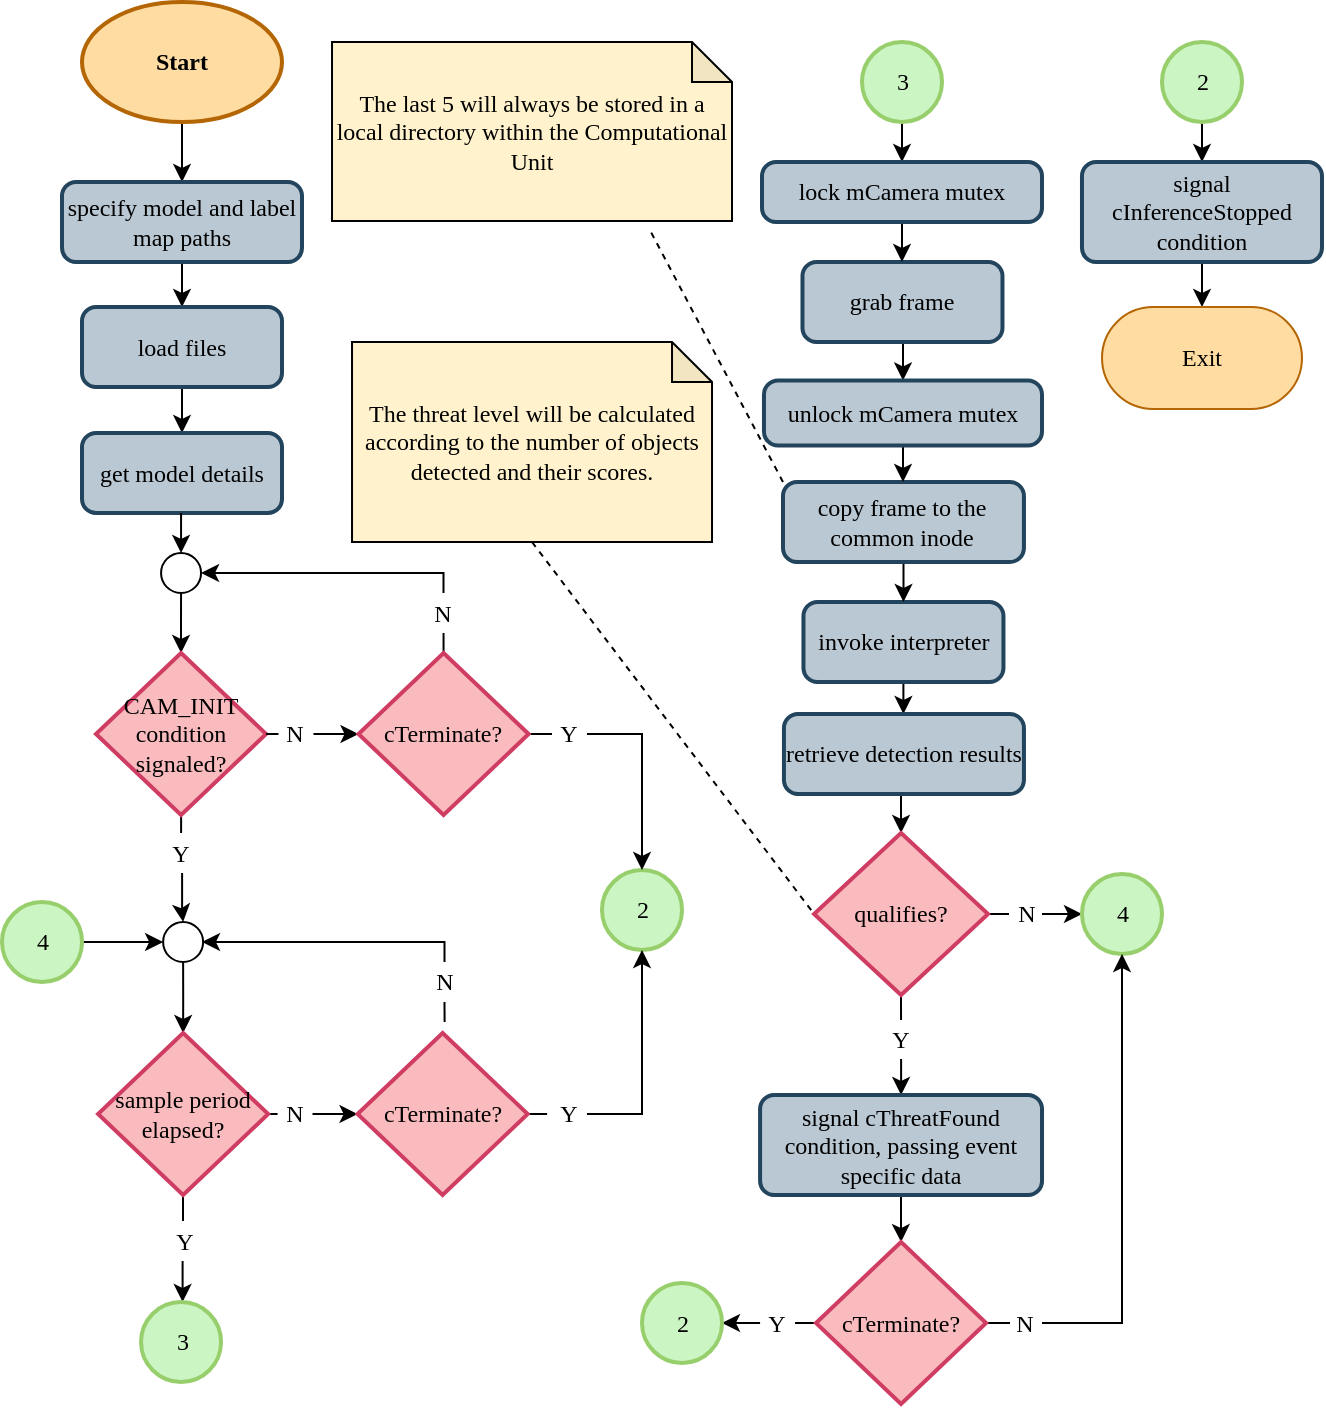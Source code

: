 <mxfile version="13.9.9" type="device"><diagram id="vXdH0S8YqX3_sipvJm4k" name="Page-1"><mxGraphModel dx="1086" dy="846" grid="1" gridSize="10" guides="1" tooltips="1" connect="1" arrows="1" fold="1" page="1" pageScale="1" pageWidth="1169" pageHeight="827" math="0" shadow="0"><root><mxCell id="0"/><mxCell id="1" parent="0"/><mxCell id="vJJRkY_E1fFLDRJeFHy0-17" style="edgeStyle=orthogonalEdgeStyle;rounded=0;orthogonalLoop=1;jettySize=auto;html=1;fontFamily=Consolas;" parent="1" source="vJJRkY_E1fFLDRJeFHy0-15" target="FZDzKJWdcv1jhxUuc68p-1" edge="1"><mxGeometry relative="1" as="geometry"><mxPoint x="400" y="110" as="targetPoint"/></mxGeometry></mxCell><mxCell id="vJJRkY_E1fFLDRJeFHy0-15" value="Start" style="strokeWidth=2;html=1;shape=mxgraph.flowchart.start_1;whiteSpace=wrap;fontStyle=1;strokeColor=#b46504;fillColor=#FFDCA1;fontFamily=Consolas;" parent="1" vertex="1"><mxGeometry x="350" y="20" width="100" height="60" as="geometry"/></mxCell><mxCell id="FZDzKJWdcv1jhxUuc68p-9" style="edgeStyle=orthogonalEdgeStyle;rounded=0;orthogonalLoop=1;jettySize=auto;html=1;" parent="1" source="FZDzKJWdcv1jhxUuc68p-1" target="FZDzKJWdcv1jhxUuc68p-3" edge="1"><mxGeometry relative="1" as="geometry"/></mxCell><mxCell id="FZDzKJWdcv1jhxUuc68p-1" value="specify model and label map paths" style="rounded=1;whiteSpace=wrap;html=1;absoluteArcSize=1;arcSize=14;strokeWidth=2;fillColor=#bac8d3;strokeColor=#23445d;fontFamily=Consolas;" parent="1" vertex="1"><mxGeometry x="340" y="110" width="120" height="40" as="geometry"/></mxCell><mxCell id="FZDzKJWdcv1jhxUuc68p-10" style="edgeStyle=orthogonalEdgeStyle;rounded=0;orthogonalLoop=1;jettySize=auto;html=1;" parent="1" source="FZDzKJWdcv1jhxUuc68p-3" target="FZDzKJWdcv1jhxUuc68p-4" edge="1"><mxGeometry relative="1" as="geometry"/></mxCell><mxCell id="FZDzKJWdcv1jhxUuc68p-3" value="load files" style="rounded=1;whiteSpace=wrap;html=1;absoluteArcSize=1;arcSize=14;strokeWidth=2;fillColor=#bac8d3;strokeColor=#23445d;fontFamily=Consolas;" parent="1" vertex="1"><mxGeometry x="350" y="172.5" width="100" height="40" as="geometry"/></mxCell><mxCell id="FZDzKJWdcv1jhxUuc68p-4" value="get model details" style="rounded=1;whiteSpace=wrap;html=1;absoluteArcSize=1;arcSize=14;strokeWidth=2;fillColor=#bac8d3;strokeColor=#23445d;fontFamily=Consolas;" parent="1" vertex="1"><mxGeometry x="350" y="235.5" width="100" height="40" as="geometry"/></mxCell><mxCell id="z5qR5-7oXWPcl_UgUKL2-1" style="edgeStyle=orthogonalEdgeStyle;rounded=0;orthogonalLoop=1;jettySize=auto;html=1;startArrow=none;startFill=0;endArrow=classic;endFill=1;entryX=0.5;entryY=0;entryDx=0;entryDy=0;entryPerimeter=0;" parent="1" source="z5qR5-7oXWPcl_UgUKL2-5" target="z5qR5-7oXWPcl_UgUKL2-4" edge="1"><mxGeometry relative="1" as="geometry"><Array as="points"><mxPoint x="399.25" y="330.5"/><mxPoint x="399.25" y="330.5"/></Array></mxGeometry></mxCell><mxCell id="z5qR5-7oXWPcl_UgUKL2-2" style="edgeStyle=orthogonalEdgeStyle;rounded=0;orthogonalLoop=1;jettySize=auto;html=1;entryX=0;entryY=0.5;entryDx=0;entryDy=0;startArrow=none;startFill=0;endArrow=classic;endFill=1;entryPerimeter=0;" parent="1" source="z5qR5-7oXWPcl_UgUKL2-7" target="z5qR5-7oXWPcl_UgUKL2-13" edge="1"><mxGeometry relative="1" as="geometry"><Array as="points"><mxPoint x="472.25" y="385.5"/><mxPoint x="497.25" y="386.5"/></Array></mxGeometry></mxCell><mxCell id="z5qR5-7oXWPcl_UgUKL2-3" style="edgeStyle=orthogonalEdgeStyle;rounded=0;orthogonalLoop=1;jettySize=auto;html=1;entryX=0.5;entryY=0;entryDx=0;entryDy=0;startArrow=none;startFill=0;endArrow=none;endFill=0;" parent="1" source="z5qR5-7oXWPcl_UgUKL2-4" target="z5qR5-7oXWPcl_UgUKL2-10" edge="1"><mxGeometry relative="1" as="geometry"><Array as="points"><mxPoint x="399.25" y="435.5"/><mxPoint x="399.25" y="435.5"/></Array></mxGeometry></mxCell><mxCell id="z5qR5-7oXWPcl_UgUKL2-4" value="CAM_INIT condition signaled?" style="strokeWidth=2;html=1;shape=mxgraph.flowchart.decision;whiteSpace=wrap;fillColor=#FABBBE;strokeColor=#D03D63;fontFamily=Consolas;" parent="1" vertex="1"><mxGeometry x="357" y="345.5" width="85.05" height="81" as="geometry"/></mxCell><mxCell id="z5qR5-7oXWPcl_UgUKL2-5" value="" style="ellipse;whiteSpace=wrap;html=1;aspect=fixed;fontFamily=Consolas;" parent="1" vertex="1"><mxGeometry x="389.53" y="295.5" width="20" height="20" as="geometry"/></mxCell><mxCell id="z5qR5-7oXWPcl_UgUKL2-6" style="edgeStyle=orthogonalEdgeStyle;rounded=0;orthogonalLoop=1;jettySize=auto;html=1;startArrow=none;startFill=0;endArrow=classic;endFill=1;entryX=0.5;entryY=0;entryDx=0;entryDy=0;" parent="1" target="z5qR5-7oXWPcl_UgUKL2-5" edge="1"><mxGeometry relative="1" as="geometry"><mxPoint x="399.53" y="275.5" as="sourcePoint"/><mxPoint x="399.25" y="265.5" as="targetPoint"/><Array as="points"><mxPoint x="399.25" y="275.5"/></Array></mxGeometry></mxCell><mxCell id="z5qR5-7oXWPcl_UgUKL2-7" value="N" style="text;html=1;strokeColor=none;fillColor=none;align=center;verticalAlign=middle;whiteSpace=wrap;rounded=0;fontFamily=Consolas;" parent="1" vertex="1"><mxGeometry x="448.26" y="376" width="17.47" height="20" as="geometry"/></mxCell><mxCell id="z5qR5-7oXWPcl_UgUKL2-8" style="edgeStyle=orthogonalEdgeStyle;rounded=0;orthogonalLoop=1;jettySize=auto;html=1;entryX=0;entryY=0.5;entryDx=0;entryDy=0;startArrow=none;startFill=0;endArrow=none;endFill=0;" parent="1" source="z5qR5-7oXWPcl_UgUKL2-4" target="z5qR5-7oXWPcl_UgUKL2-7" edge="1"><mxGeometry relative="1" as="geometry"><mxPoint x="442.05" y="386.024" as="sourcePoint"/><mxPoint x="409.53" y="315.5" as="targetPoint"/><Array as="points"><mxPoint x="448.25" y="386.5"/><mxPoint x="448.25" y="386.5"/></Array></mxGeometry></mxCell><mxCell id="z5qR5-7oXWPcl_UgUKL2-22" style="edgeStyle=orthogonalEdgeStyle;rounded=0;orthogonalLoop=1;jettySize=auto;html=1;entryX=0.5;entryY=0;entryDx=0;entryDy=0;" parent="1" source="z5qR5-7oXWPcl_UgUKL2-10" target="z5qR5-7oXWPcl_UgUKL2-21" edge="1"><mxGeometry relative="1" as="geometry"><mxPoint x="399.8" y="491" as="sourcePoint"/><Array as="points"/></mxGeometry></mxCell><mxCell id="z5qR5-7oXWPcl_UgUKL2-10" value="Y" style="text;html=1;strokeColor=none;fillColor=none;align=center;verticalAlign=middle;whiteSpace=wrap;rounded=0;fontFamily=Consolas;" parent="1" vertex="1"><mxGeometry x="391.26" y="435.5" width="17.47" height="20" as="geometry"/></mxCell><mxCell id="z5qR5-7oXWPcl_UgUKL2-11" style="edgeStyle=orthogonalEdgeStyle;rounded=0;orthogonalLoop=1;jettySize=auto;html=1;entryX=0.5;entryY=1;entryDx=0;entryDy=0;startArrow=none;startFill=0;endArrow=none;endFill=0;" parent="1" source="z5qR5-7oXWPcl_UgUKL2-13" edge="1"><mxGeometry relative="1" as="geometry"><mxPoint x="530.775" y="335.5" as="targetPoint"/><Array as="points"><mxPoint x="531.25" y="345.5"/><mxPoint x="531.25" y="345.5"/></Array></mxGeometry></mxCell><mxCell id="z5qR5-7oXWPcl_UgUKL2-12" style="edgeStyle=orthogonalEdgeStyle;rounded=0;orthogonalLoop=1;jettySize=auto;html=1;entryX=0;entryY=0.5;entryDx=0;entryDy=0;startArrow=none;startFill=0;endArrow=none;endFill=0;exitX=1;exitY=0.5;exitDx=0;exitDy=0;exitPerimeter=0;" parent="1" source="z5qR5-7oXWPcl_UgUKL2-13" target="z5qR5-7oXWPcl_UgUKL2-18" edge="1"><mxGeometry relative="1" as="geometry"><Array as="points"><mxPoint x="580" y="386"/><mxPoint x="580" y="386"/></Array><mxPoint x="580.43" y="435" as="sourcePoint"/></mxGeometry></mxCell><mxCell id="z5qR5-7oXWPcl_UgUKL2-13" value="cTerminate?" style="strokeWidth=2;html=1;shape=mxgraph.flowchart.decision;whiteSpace=wrap;fillColor=#FABBBE;strokeColor=#D03D63;fontFamily=Consolas;" parent="1" vertex="1"><mxGeometry x="488.25" y="345.5" width="85.05" height="81" as="geometry"/></mxCell><mxCell id="z5qR5-7oXWPcl_UgUKL2-14" style="edgeStyle=orthogonalEdgeStyle;rounded=0;orthogonalLoop=1;jettySize=auto;html=1;entryX=1;entryY=0.5;entryDx=0;entryDy=0;startArrow=none;startFill=0;endArrow=classic;endFill=1;" parent="1" source="z5qR5-7oXWPcl_UgUKL2-15" target="z5qR5-7oXWPcl_UgUKL2-5" edge="1"><mxGeometry relative="1" as="geometry"><Array as="points"><mxPoint x="498.25" y="305.5"/><mxPoint x="498.25" y="305.5"/></Array></mxGeometry></mxCell><mxCell id="z5qR5-7oXWPcl_UgUKL2-15" value="N" style="text;html=1;strokeColor=none;fillColor=none;align=center;verticalAlign=middle;whiteSpace=wrap;rounded=0;fontFamily=Consolas;" parent="1" vertex="1"><mxGeometry x="522.04" y="315.5" width="17.47" height="20" as="geometry"/></mxCell><mxCell id="z5qR5-7oXWPcl_UgUKL2-16" value="2" style="verticalLabelPosition=middle;verticalAlign=middle;html=1;shape=mxgraph.flowchart.on-page_reference;strokeWidth=2;align=center;labelPosition=center;fillColor=#CCF5C4;strokeColor=#98CF6D;fontFamily=Consolas;" parent="1" vertex="1"><mxGeometry x="610" y="454" width="40" height="40" as="geometry"/></mxCell><mxCell id="z5qR5-7oXWPcl_UgUKL2-17" style="edgeStyle=orthogonalEdgeStyle;rounded=0;orthogonalLoop=1;jettySize=auto;html=1;entryX=0.5;entryY=0;entryDx=0;entryDy=0;entryPerimeter=0;startArrow=none;startFill=0;endArrow=classic;endFill=1;" parent="1" source="z5qR5-7oXWPcl_UgUKL2-18" target="z5qR5-7oXWPcl_UgUKL2-16" edge="1"><mxGeometry relative="1" as="geometry"><Array as="points"><mxPoint x="630" y="386"/></Array></mxGeometry></mxCell><mxCell id="z5qR5-7oXWPcl_UgUKL2-18" value="Y" style="text;html=1;strokeColor=none;fillColor=none;align=center;verticalAlign=middle;whiteSpace=wrap;rounded=0;fontFamily=Consolas;" parent="1" vertex="1"><mxGeometry x="585" y="376" width="17.47" height="20" as="geometry"/></mxCell><mxCell id="z5qR5-7oXWPcl_UgUKL2-23" style="edgeStyle=orthogonalEdgeStyle;rounded=0;orthogonalLoop=1;jettySize=auto;html=1;" parent="1" source="z5qR5-7oXWPcl_UgUKL2-21" target="z5qR5-7oXWPcl_UgUKL2-59" edge="1"><mxGeometry relative="1" as="geometry"><mxPoint x="399.765" y="510.0" as="targetPoint"/></mxGeometry></mxCell><mxCell id="z5qR5-7oXWPcl_UgUKL2-21" value="" style="ellipse;whiteSpace=wrap;html=1;aspect=fixed;fontFamily=Consolas;" parent="1" vertex="1"><mxGeometry x="390.56" y="480" width="20" height="20" as="geometry"/></mxCell><mxCell id="z5qR5-7oXWPcl_UgUKL2-25" style="edgeStyle=orthogonalEdgeStyle;rounded=0;orthogonalLoop=1;jettySize=auto;html=1;entryX=0;entryY=0.5;entryDx=0;entryDy=0;" parent="1" source="z5qR5-7oXWPcl_UgUKL2-24" target="z5qR5-7oXWPcl_UgUKL2-21" edge="1"><mxGeometry relative="1" as="geometry"/></mxCell><mxCell id="z5qR5-7oXWPcl_UgUKL2-24" value="4" style="verticalLabelPosition=middle;verticalAlign=middle;html=1;shape=mxgraph.flowchart.on-page_reference;strokeWidth=2;align=center;labelPosition=center;fillColor=#CCF5C4;strokeColor=#98CF6D;fontFamily=Consolas;" parent="1" vertex="1"><mxGeometry x="310.0" y="470" width="40" height="40" as="geometry"/></mxCell><mxCell id="z5qR5-7oXWPcl_UgUKL2-37" style="edgeStyle=orthogonalEdgeStyle;rounded=0;orthogonalLoop=1;jettySize=auto;html=1;endArrow=classic;endFill=1;entryX=0.5;entryY=0;entryDx=0;entryDy=0;exitX=0.5;exitY=1;exitDx=0;exitDy=0;exitPerimeter=0;" parent="1" source="z5qR5-7oXWPcl_UgUKL2-35" target="l7ri1vHig12fp2ApWMcV-38" edge="1"><mxGeometry relative="1" as="geometry"><mxPoint x="770" y="90" as="sourcePoint"/><mxPoint x="760.24" y="109" as="targetPoint"/><Array as="points"><mxPoint x="760" y="90"/><mxPoint x="760" y="90"/></Array></mxGeometry></mxCell><mxCell id="z5qR5-7oXWPcl_UgUKL2-35" value="3" style="verticalLabelPosition=middle;verticalAlign=middle;html=1;shape=mxgraph.flowchart.on-page_reference;strokeWidth=2;align=center;labelPosition=center;fillColor=#CCF5C4;strokeColor=#98CF6D;fontFamily=Consolas;" parent="1" vertex="1"><mxGeometry x="740" y="40" width="40" height="40" as="geometry"/></mxCell><mxCell id="l7ri1vHig12fp2ApWMcV-41" style="edgeStyle=orthogonalEdgeStyle;rounded=0;orthogonalLoop=1;jettySize=auto;html=1;entryX=0.5;entryY=0;entryDx=0;entryDy=0;endArrow=classic;endFill=1;" parent="1" source="z5qR5-7oXWPcl_UgUKL2-48" target="l7ri1vHig12fp2ApWMcV-40" edge="1"><mxGeometry relative="1" as="geometry"><Array as="points"><mxPoint x="760" y="200"/></Array></mxGeometry></mxCell><mxCell id="z5qR5-7oXWPcl_UgUKL2-48" value="grab frame" style="rounded=1;whiteSpace=wrap;html=1;absoluteArcSize=1;arcSize=14;strokeWidth=2;fillColor=#bac8d3;strokeColor=#23445d;fontFamily=Consolas;" parent="1" vertex="1"><mxGeometry x="710.24" y="150" width="100" height="40" as="geometry"/></mxCell><mxCell id="z5qR5-7oXWPcl_UgUKL2-49" style="edgeStyle=orthogonalEdgeStyle;rounded=0;orthogonalLoop=1;jettySize=auto;html=1;" parent="1" source="z5qR5-7oXWPcl_UgUKL2-50" target="z5qR5-7oXWPcl_UgUKL2-52" edge="1"><mxGeometry relative="1" as="geometry"><Array as="points"><mxPoint x="761" y="370"/><mxPoint x="761" y="370"/></Array></mxGeometry></mxCell><mxCell id="z5qR5-7oXWPcl_UgUKL2-50" value="invoke interpreter" style="rounded=1;whiteSpace=wrap;html=1;absoluteArcSize=1;arcSize=14;strokeWidth=2;fillColor=#bac8d3;strokeColor=#23445d;fontFamily=Consolas;" parent="1" vertex="1"><mxGeometry x="710.73" y="320" width="100" height="40" as="geometry"/></mxCell><mxCell id="z5qR5-7oXWPcl_UgUKL2-51" style="edgeStyle=orthogonalEdgeStyle;rounded=0;orthogonalLoop=1;jettySize=auto;html=1;entryX=0.5;entryY=0;entryDx=0;entryDy=0;entryPerimeter=0;" parent="1" edge="1"><mxGeometry relative="1" as="geometry"><mxPoint x="759.525" y="403" as="targetPoint"/><Array as="points"><mxPoint x="760" y="397.5"/><mxPoint x="759" y="397.5"/></Array><mxPoint x="760.029" y="383.5" as="sourcePoint"/></mxGeometry></mxCell><mxCell id="5Owr2-AN-cpRNcY6qbxK-3" style="edgeStyle=orthogonalEdgeStyle;rounded=0;orthogonalLoop=1;jettySize=auto;html=1;exitX=0.5;exitY=1;exitDx=0;exitDy=0;entryX=0.5;entryY=0;entryDx=0;entryDy=0;entryPerimeter=0;endArrow=classic;endFill=1;" parent="1" source="z5qR5-7oXWPcl_UgUKL2-52" target="z5qR5-7oXWPcl_UgUKL2-89" edge="1"><mxGeometry relative="1" as="geometry"/></mxCell><mxCell id="z5qR5-7oXWPcl_UgUKL2-52" value="retrieve detection results" style="rounded=1;whiteSpace=wrap;html=1;absoluteArcSize=1;arcSize=14;strokeWidth=2;fillColor=#bac8d3;strokeColor=#23445d;fontFamily=Consolas;" parent="1" vertex="1"><mxGeometry x="700.97" y="376" width="120" height="40" as="geometry"/></mxCell><mxCell id="z5qR5-7oXWPcl_UgUKL2-54" style="edgeStyle=orthogonalEdgeStyle;rounded=0;orthogonalLoop=1;jettySize=auto;html=1;endArrow=classic;endFill=1;" parent="1" source="z5qR5-7oXWPcl_UgUKL2-55" target="z5qR5-7oXWPcl_UgUKL2-50" edge="1"><mxGeometry relative="1" as="geometry"/></mxCell><mxCell id="6nP5QlqzZdxAstr1jpIc-2" style="rounded=0;orthogonalLoop=1;jettySize=auto;html=1;entryX=0.796;entryY=1.056;entryDx=0;entryDy=0;entryPerimeter=0;dashed=1;endArrow=none;endFill=0;exitX=0;exitY=0;exitDx=0;exitDy=0;" parent="1" source="z5qR5-7oXWPcl_UgUKL2-55" target="6nP5QlqzZdxAstr1jpIc-1" edge="1"><mxGeometry relative="1" as="geometry"/></mxCell><mxCell id="z5qR5-7oXWPcl_UgUKL2-55" value="copy frame to the common inode" style="rounded=1;whiteSpace=wrap;html=1;absoluteArcSize=1;arcSize=14;strokeWidth=2;fillColor=#bac8d3;strokeColor=#23445d;fontFamily=Consolas;" parent="1" vertex="1"><mxGeometry x="700.49" y="260" width="120.48" height="40" as="geometry"/></mxCell><mxCell id="z5qR5-7oXWPcl_UgUKL2-57" style="edgeStyle=orthogonalEdgeStyle;rounded=0;orthogonalLoop=1;jettySize=auto;html=1;entryX=0;entryY=0.5;entryDx=0;entryDy=0;startArrow=none;startFill=0;endArrow=classic;endFill=1;entryPerimeter=0;exitX=1;exitY=0.5;exitDx=0;exitDy=0;" parent="1" source="z5qR5-7oXWPcl_UgUKL2-61" target="z5qR5-7oXWPcl_UgUKL2-67" edge="1"><mxGeometry relative="1" as="geometry"><Array as="points"/></mxGeometry></mxCell><mxCell id="z5qR5-7oXWPcl_UgUKL2-58" style="edgeStyle=orthogonalEdgeStyle;rounded=0;orthogonalLoop=1;jettySize=auto;html=1;entryX=0.5;entryY=0;entryDx=0;entryDy=0;startArrow=none;startFill=0;endArrow=none;endFill=0;" parent="1" edge="1"><mxGeometry relative="1" as="geometry"><Array as="points"><mxPoint x="400.73" y="629.5"/></Array><mxPoint x="400.486" y="616.5" as="sourcePoint"/><mxPoint x="400.495" y="629.5" as="targetPoint"/></mxGeometry></mxCell><mxCell id="z5qR5-7oXWPcl_UgUKL2-80" style="edgeStyle=orthogonalEdgeStyle;rounded=0;orthogonalLoop=1;jettySize=auto;html=1;entryX=0;entryY=0.5;entryDx=0;entryDy=0;endArrow=none;endFill=0;" parent="1" source="z5qR5-7oXWPcl_UgUKL2-59" target="z5qR5-7oXWPcl_UgUKL2-61" edge="1"><mxGeometry relative="1" as="geometry"><Array as="points"><mxPoint x="442.53" y="576.5"/><mxPoint x="442.53" y="576.5"/></Array></mxGeometry></mxCell><mxCell id="z5qR5-7oXWPcl_UgUKL2-59" value="sample period elapsed?" style="strokeWidth=2;html=1;shape=mxgraph.flowchart.decision;whiteSpace=wrap;fillColor=#FABBBE;strokeColor=#D03D63;fontFamily=Consolas;" parent="1" vertex="1"><mxGeometry x="358.03" y="535.5" width="85.05" height="81" as="geometry"/></mxCell><mxCell id="z5qR5-7oXWPcl_UgUKL2-61" value="N" style="text;html=1;strokeColor=none;fillColor=none;align=center;verticalAlign=middle;whiteSpace=wrap;rounded=0;fontFamily=Consolas;" parent="1" vertex="1"><mxGeometry x="447.79" y="566" width="17.47" height="20" as="geometry"/></mxCell><mxCell id="z5qR5-7oXWPcl_UgUKL2-63" style="edgeStyle=orthogonalEdgeStyle;rounded=0;orthogonalLoop=1;jettySize=auto;html=1;" parent="1" target="z5qR5-7oXWPcl_UgUKL2-92" edge="1"><mxGeometry relative="1" as="geometry"><mxPoint x="400.302" y="649.5" as="sourcePoint"/><mxPoint x="400.26" y="664" as="targetPoint"/><Array as="points"><mxPoint x="400" y="664"/><mxPoint x="400" y="664"/></Array></mxGeometry></mxCell><mxCell id="z5qR5-7oXWPcl_UgUKL2-64" value="Y" style="text;html=1;strokeColor=none;fillColor=none;align=center;verticalAlign=middle;whiteSpace=wrap;rounded=0;fontFamily=Consolas;" parent="1" vertex="1"><mxGeometry x="392.76" y="629.5" width="17.47" height="20" as="geometry"/></mxCell><mxCell id="z5qR5-7oXWPcl_UgUKL2-75" style="edgeStyle=orthogonalEdgeStyle;rounded=0;orthogonalLoop=1;jettySize=auto;html=1;endArrow=classic;endFill=1;exitX=1;exitY=0.5;exitDx=0;exitDy=0;" parent="1" source="z5qR5-7oXWPcl_UgUKL2-76" target="z5qR5-7oXWPcl_UgUKL2-16" edge="1"><mxGeometry relative="1" as="geometry"><Array as="points"><mxPoint x="630" y="576"/></Array></mxGeometry></mxCell><mxCell id="z5qR5-7oXWPcl_UgUKL2-77" style="edgeStyle=orthogonalEdgeStyle;rounded=0;orthogonalLoop=1;jettySize=auto;html=1;endArrow=none;endFill=0;exitX=1;exitY=0.5;exitDx=0;exitDy=0;exitPerimeter=0;" parent="1" source="z5qR5-7oXWPcl_UgUKL2-67" edge="1"><mxGeometry relative="1" as="geometry"><mxPoint x="582.53" y="575.985" as="targetPoint"/><Array as="points"><mxPoint x="582.53" y="576.5"/><mxPoint x="582.53" y="576.5"/></Array></mxGeometry></mxCell><mxCell id="z5qR5-7oXWPcl_UgUKL2-67" value="cTerminate?" style="strokeWidth=2;html=1;shape=mxgraph.flowchart.decision;whiteSpace=wrap;fillColor=#FABBBE;strokeColor=#D03D63;fontFamily=Consolas;" parent="1" vertex="1"><mxGeometry x="487.78" y="535.5" width="85.05" height="81" as="geometry"/></mxCell><mxCell id="z5qR5-7oXWPcl_UgUKL2-76" value="Y" style="text;html=1;strokeColor=none;fillColor=none;align=center;verticalAlign=middle;whiteSpace=wrap;rounded=0;fontFamily=Consolas;" parent="1" vertex="1"><mxGeometry x="585" y="566" width="17.47" height="20" as="geometry"/></mxCell><mxCell id="z5qR5-7oXWPcl_UgUKL2-82" style="edgeStyle=orthogonalEdgeStyle;rounded=0;orthogonalLoop=1;jettySize=auto;html=1;entryX=0.5;entryY=1;entryDx=0;entryDy=0;startArrow=none;startFill=0;endArrow=none;endFill=0;" parent="1" edge="1"><mxGeometry relative="1" as="geometry"><mxPoint x="531.245" y="520" as="targetPoint"/><Array as="points"><mxPoint x="531.72" y="530"/><mxPoint x="531.72" y="530"/></Array><mxPoint x="531.303" y="530" as="sourcePoint"/></mxGeometry></mxCell><mxCell id="z5qR5-7oXWPcl_UgUKL2-83" style="edgeStyle=orthogonalEdgeStyle;rounded=0;orthogonalLoop=1;jettySize=auto;html=1;entryX=1;entryY=0.5;entryDx=0;entryDy=0;startArrow=none;startFill=0;endArrow=classic;endFill=1;" parent="1" source="z5qR5-7oXWPcl_UgUKL2-84" edge="1"><mxGeometry relative="1" as="geometry"><Array as="points"><mxPoint x="531" y="490"/></Array><mxPoint x="410.0" y="490" as="targetPoint"/></mxGeometry></mxCell><mxCell id="z5qR5-7oXWPcl_UgUKL2-84" value="N" style="text;html=1;strokeColor=none;fillColor=none;align=center;verticalAlign=middle;whiteSpace=wrap;rounded=0;fontFamily=Consolas;" parent="1" vertex="1"><mxGeometry x="522.51" y="500" width="17.47" height="20" as="geometry"/></mxCell><mxCell id="z5qR5-7oXWPcl_UgUKL2-85" style="edgeStyle=orthogonalEdgeStyle;rounded=0;orthogonalLoop=1;jettySize=auto;html=1;entryX=0.5;entryY=0;entryDx=0;entryDy=0;endArrow=none;endFill=0;exitX=0.5;exitY=1;exitDx=0;exitDy=0;exitPerimeter=0;" parent="1" edge="1"><mxGeometry relative="1" as="geometry"><mxPoint x="759.525" y="517" as="sourcePoint"/><mxPoint x="759.525" y="529" as="targetPoint"/><Array as="points"><mxPoint x="760" y="520.5"/><mxPoint x="760" y="520.5"/></Array></mxGeometry></mxCell><mxCell id="z5qR5-7oXWPcl_UgUKL2-94" style="edgeStyle=orthogonalEdgeStyle;rounded=0;orthogonalLoop=1;jettySize=auto;html=1;endArrow=classic;endFill=1;" parent="1" source="z5qR5-7oXWPcl_UgUKL2-86" target="z5qR5-7oXWPcl_UgUKL2-93" edge="1"><mxGeometry relative="1" as="geometry"><Array as="points"><mxPoint x="760" y="557"/><mxPoint x="760" y="557"/></Array></mxGeometry></mxCell><mxCell id="z5qR5-7oXWPcl_UgUKL2-86" value="Y" style="text;html=1;strokeColor=none;fillColor=none;align=center;verticalAlign=middle;whiteSpace=wrap;rounded=0;fontFamily=Consolas;" parent="1" vertex="1"><mxGeometry x="750.79" y="528.5" width="17.47" height="20" as="geometry"/></mxCell><mxCell id="z5qR5-7oXWPcl_UgUKL2-87" style="edgeStyle=orthogonalEdgeStyle;rounded=0;orthogonalLoop=1;jettySize=auto;html=1;endArrow=classic;endFill=1;exitX=1;exitY=0.5;exitDx=0;exitDy=0;" parent="1" source="z5qR5-7oXWPcl_UgUKL2-91" target="z5qR5-7oXWPcl_UgUKL2-90" edge="1"><mxGeometry relative="1" as="geometry"/></mxCell><mxCell id="z5qR5-7oXWPcl_UgUKL2-88" style="edgeStyle=orthogonalEdgeStyle;rounded=0;orthogonalLoop=1;jettySize=auto;html=1;entryX=0;entryY=0.5;entryDx=0;entryDy=0;endArrow=none;endFill=0;exitX=1;exitY=0.5;exitDx=0;exitDy=0;exitPerimeter=0;" parent="1" source="z5qR5-7oXWPcl_UgUKL2-89" target="z5qR5-7oXWPcl_UgUKL2-91" edge="1"><mxGeometry relative="1" as="geometry"><mxPoint x="808" y="460" as="sourcePoint"/><Array as="points"/></mxGeometry></mxCell><mxCell id="z5qR5-7oXWPcl_UgUKL2-89" value="qualifies?" style="strokeWidth=2;html=1;shape=mxgraph.flowchart.decision;whiteSpace=wrap;fillColor=#FABBBE;strokeColor=#D03D63;fontFamily=Consolas;" parent="1" vertex="1"><mxGeometry x="716.04" y="435.5" width="86.97" height="81" as="geometry"/></mxCell><mxCell id="z5qR5-7oXWPcl_UgUKL2-90" value="4" style="verticalLabelPosition=middle;verticalAlign=middle;html=1;shape=mxgraph.flowchart.on-page_reference;strokeWidth=2;align=center;labelPosition=center;fillColor=#CCF5C4;strokeColor=#98CF6D;fontFamily=Consolas;" parent="1" vertex="1"><mxGeometry x="850" y="456" width="40" height="40" as="geometry"/></mxCell><mxCell id="z5qR5-7oXWPcl_UgUKL2-91" value="N" style="text;html=1;strokeColor=none;fillColor=none;align=center;verticalAlign=middle;whiteSpace=wrap;rounded=0;fontFamily=Consolas;" parent="1" vertex="1"><mxGeometry x="813.5" y="466" width="17.47" height="20" as="geometry"/></mxCell><mxCell id="z5qR5-7oXWPcl_UgUKL2-92" value="3" style="verticalLabelPosition=middle;verticalAlign=middle;html=1;shape=mxgraph.flowchart.on-page_reference;strokeWidth=2;align=center;labelPosition=center;fillColor=#CCF5C4;strokeColor=#98CF6D;fontFamily=Consolas;" parent="1" vertex="1"><mxGeometry x="379.52" y="670" width="40" height="40" as="geometry"/></mxCell><mxCell id="l7ri1vHig12fp2ApWMcV-4" style="edgeStyle=orthogonalEdgeStyle;rounded=0;orthogonalLoop=1;jettySize=auto;html=1;endArrow=classic;endFill=1;" parent="1" source="z5qR5-7oXWPcl_UgUKL2-93" target="l7ri1vHig12fp2ApWMcV-3" edge="1"><mxGeometry relative="1" as="geometry"/></mxCell><mxCell id="z5qR5-7oXWPcl_UgUKL2-93" value="signal cThreatFound condition, passing event specific data" style="rounded=1;whiteSpace=wrap;html=1;absoluteArcSize=1;arcSize=14;strokeWidth=2;fillColor=#bac8d3;strokeColor=#23445d;fontFamily=Consolas;" parent="1" vertex="1"><mxGeometry x="689.04" y="566.5" width="140.97" height="50" as="geometry"/></mxCell><mxCell id="l7ri1vHig12fp2ApWMcV-2" style="rounded=0;orthogonalLoop=1;jettySize=auto;html=1;entryX=0;entryY=0.5;entryDx=0;entryDy=0;entryPerimeter=0;endArrow=none;endFill=0;dashed=1;exitX=0.5;exitY=1;exitDx=0;exitDy=0;exitPerimeter=0;" parent="1" source="l7ri1vHig12fp2ApWMcV-1" target="z5qR5-7oXWPcl_UgUKL2-89" edge="1"><mxGeometry relative="1" as="geometry"/></mxCell><mxCell id="l7ri1vHig12fp2ApWMcV-1" value="The threat level will be calculated according to the number of objects detected and their scores." style="shape=note;html=1;backgroundOutline=1;darkOpacity=0.05;size=20;fillColor=#fff2cc;strokeColor=#000000;whiteSpace=wrap;fontFamily=Consolas;" parent="1" vertex="1"><mxGeometry x="485.01" y="190" width="180" height="100" as="geometry"/></mxCell><mxCell id="l7ri1vHig12fp2ApWMcV-6" style="edgeStyle=orthogonalEdgeStyle;rounded=0;orthogonalLoop=1;jettySize=auto;html=1;entryX=1;entryY=0.5;entryDx=0;entryDy=0;entryPerimeter=0;endArrow=classic;endFill=1;exitX=0;exitY=0.5;exitDx=0;exitDy=0;" parent="1" source="l7ri1vHig12fp2ApWMcV-10" target="l7ri1vHig12fp2ApWMcV-5" edge="1"><mxGeometry relative="1" as="geometry"><Array as="points"><mxPoint x="690" y="681"/></Array></mxGeometry></mxCell><mxCell id="l7ri1vHig12fp2ApWMcV-7" style="edgeStyle=orthogonalEdgeStyle;rounded=0;orthogonalLoop=1;jettySize=auto;html=1;entryX=0.5;entryY=1;entryDx=0;entryDy=0;entryPerimeter=0;endArrow=classic;endFill=1;exitX=1;exitY=0.5;exitDx=0;exitDy=0;" parent="1" source="l7ri1vHig12fp2ApWMcV-8" target="z5qR5-7oXWPcl_UgUKL2-90" edge="1"><mxGeometry relative="1" as="geometry"/></mxCell><mxCell id="l7ri1vHig12fp2ApWMcV-9" style="edgeStyle=orthogonalEdgeStyle;rounded=0;orthogonalLoop=1;jettySize=auto;html=1;entryX=0;entryY=0.5;entryDx=0;entryDy=0;endArrow=none;endFill=0;exitX=1;exitY=0.5;exitDx=0;exitDy=0;exitPerimeter=0;" parent="1" source="l7ri1vHig12fp2ApWMcV-3" target="l7ri1vHig12fp2ApWMcV-8" edge="1"><mxGeometry relative="1" as="geometry"><Array as="points"><mxPoint x="814" y="681"/></Array></mxGeometry></mxCell><mxCell id="l7ri1vHig12fp2ApWMcV-11" style="edgeStyle=orthogonalEdgeStyle;rounded=0;orthogonalLoop=1;jettySize=auto;html=1;entryX=1;entryY=0.5;entryDx=0;entryDy=0;endArrow=none;endFill=0;exitX=0;exitY=0.5;exitDx=0;exitDy=0;exitPerimeter=0;" parent="1" source="l7ri1vHig12fp2ApWMcV-3" target="l7ri1vHig12fp2ApWMcV-10" edge="1"><mxGeometry relative="1" as="geometry"><Array as="points"><mxPoint x="718" y="681"/><mxPoint x="718" y="681"/></Array></mxGeometry></mxCell><mxCell id="l7ri1vHig12fp2ApWMcV-3" value="cTerminate?" style="strokeWidth=2;html=1;shape=mxgraph.flowchart.decision;whiteSpace=wrap;fillColor=#FABBBE;strokeColor=#D03D63;fontFamily=Consolas;" parent="1" vertex="1"><mxGeometry x="717" y="640" width="85.05" height="81" as="geometry"/></mxCell><mxCell id="l7ri1vHig12fp2ApWMcV-5" value="2" style="verticalLabelPosition=middle;verticalAlign=middle;html=1;shape=mxgraph.flowchart.on-page_reference;strokeWidth=2;align=center;labelPosition=center;fillColor=#CCF5C4;strokeColor=#98CF6D;fontFamily=Consolas;" parent="1" vertex="1"><mxGeometry x="630" y="660.5" width="40" height="40" as="geometry"/></mxCell><mxCell id="l7ri1vHig12fp2ApWMcV-8" value="N" style="text;html=1;strokeColor=none;fillColor=none;align=center;verticalAlign=middle;whiteSpace=wrap;rounded=0;fontFamily=Consolas;" parent="1" vertex="1"><mxGeometry x="812.54" y="670.5" width="17.47" height="20" as="geometry"/></mxCell><mxCell id="l7ri1vHig12fp2ApWMcV-10" value="Y" style="text;html=1;strokeColor=none;fillColor=none;align=center;verticalAlign=middle;whiteSpace=wrap;rounded=0;fontFamily=Consolas;" parent="1" vertex="1"><mxGeometry x="689.04" y="670.5" width="17.47" height="20" as="geometry"/></mxCell><mxCell id="l7ri1vHig12fp2ApWMcV-44" style="edgeStyle=orthogonalEdgeStyle;rounded=0;orthogonalLoop=1;jettySize=auto;html=1;endArrow=classic;endFill=1;" parent="1" source="l7ri1vHig12fp2ApWMcV-12" target="l7ri1vHig12fp2ApWMcV-13" edge="1"><mxGeometry relative="1" as="geometry"/></mxCell><mxCell id="l7ri1vHig12fp2ApWMcV-12" value="2" style="verticalLabelPosition=middle;verticalAlign=middle;html=1;shape=mxgraph.flowchart.on-page_reference;strokeWidth=2;align=center;labelPosition=center;fillColor=#CCF5C4;strokeColor=#98CF6D;fontFamily=Consolas;" parent="1" vertex="1"><mxGeometry x="890" y="40" width="40" height="40" as="geometry"/></mxCell><mxCell id="5Owr2-AN-cpRNcY6qbxK-2" style="edgeStyle=orthogonalEdgeStyle;rounded=0;orthogonalLoop=1;jettySize=auto;html=1;endArrow=classic;endFill=1;" parent="1" source="l7ri1vHig12fp2ApWMcV-13" target="5Owr2-AN-cpRNcY6qbxK-1" edge="1"><mxGeometry relative="1" as="geometry"/></mxCell><mxCell id="l7ri1vHig12fp2ApWMcV-13" value="signal cInferenceStopped condition" style="rounded=1;whiteSpace=wrap;html=1;absoluteArcSize=1;arcSize=14;strokeWidth=2;fillColor=#bac8d3;strokeColor=#23445d;fontFamily=Consolas;" parent="1" vertex="1"><mxGeometry x="849.99" y="100" width="120.01" height="50" as="geometry"/></mxCell><mxCell id="l7ri1vHig12fp2ApWMcV-39" style="edgeStyle=orthogonalEdgeStyle;rounded=0;orthogonalLoop=1;jettySize=auto;html=1;entryX=0.5;entryY=0;entryDx=0;entryDy=0;endArrow=classic;endFill=1;" parent="1" source="l7ri1vHig12fp2ApWMcV-38" target="z5qR5-7oXWPcl_UgUKL2-48" edge="1"><mxGeometry relative="1" as="geometry"><Array as="points"><mxPoint x="760" y="150"/><mxPoint x="761" y="150"/></Array></mxGeometry></mxCell><mxCell id="l7ri1vHig12fp2ApWMcV-38" value="lock mCamera&amp;nbsp;mutex" style="rounded=1;whiteSpace=wrap;html=1;absoluteArcSize=1;arcSize=14;strokeWidth=2;fillColor=#bac8d3;strokeColor=#23445d;fontFamily=Consolas;" parent="1" vertex="1"><mxGeometry x="690" y="100" width="140" height="30" as="geometry"/></mxCell><mxCell id="l7ri1vHig12fp2ApWMcV-42" style="edgeStyle=orthogonalEdgeStyle;rounded=0;orthogonalLoop=1;jettySize=auto;html=1;endArrow=classic;endFill=1;entryX=0.5;entryY=0;entryDx=0;entryDy=0;" parent="1" source="l7ri1vHig12fp2ApWMcV-40" target="z5qR5-7oXWPcl_UgUKL2-55" edge="1"><mxGeometry relative="1" as="geometry"><Array as="points"><mxPoint x="761" y="260"/><mxPoint x="760" y="260"/></Array></mxGeometry></mxCell><mxCell id="l7ri1vHig12fp2ApWMcV-40" value="unlock mCamera mutex" style="rounded=1;whiteSpace=wrap;html=1;absoluteArcSize=1;arcSize=14;strokeWidth=2;fillColor=#bac8d3;strokeColor=#23445d;fontFamily=Consolas;" parent="1" vertex="1"><mxGeometry x="690.98" y="209.25" width="139.02" height="32.5" as="geometry"/></mxCell><mxCell id="5Owr2-AN-cpRNcY6qbxK-1" value="Exit" style="rounded=1;whiteSpace=wrap;html=1;arcSize=50;fillColor=#FFDCA1;strokeColor=#B46504;fontFamily=Consolas;" parent="1" vertex="1"><mxGeometry x="860.01" y="172.5" width="99.98" height="51" as="geometry"/></mxCell><mxCell id="6nP5QlqzZdxAstr1jpIc-1" value="The last 5 will always be stored in a local directory within the Computational Unit" style="shape=note;html=1;backgroundOutline=1;darkOpacity=0.05;size=20;fillColor=#fff2cc;strokeColor=#000000;whiteSpace=wrap;fontFamily=Consolas;" parent="1" vertex="1"><mxGeometry x="475.01" y="40" width="199.99" height="89.5" as="geometry"/></mxCell></root></mxGraphModel></diagram></mxfile>